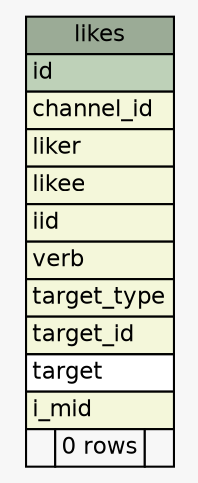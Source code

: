 // dot 2.26.3 on Linux 3.2.0-4-686-pae
// SchemaSpy rev 590
digraph "likes" {
  graph [
    rankdir="RL"
    bgcolor="#f7f7f7"
    nodesep="0.18"
    ranksep="0.46"
    fontname="Helvetica"
    fontsize="11"
  ];
  node [
    fontname="Helvetica"
    fontsize="11"
    shape="plaintext"
  ];
  edge [
    arrowsize="0.8"
  ];
  "likes" [
    label=<
    <TABLE BORDER="0" CELLBORDER="1" CELLSPACING="0" BGCOLOR="#ffffff">
      <TR><TD COLSPAN="3" BGCOLOR="#9bab96" ALIGN="CENTER">likes</TD></TR>
      <TR><TD PORT="id" COLSPAN="3" BGCOLOR="#bed1b8" ALIGN="LEFT">id</TD></TR>
      <TR><TD PORT="channel_id" COLSPAN="3" BGCOLOR="#f4f7da" ALIGN="LEFT">channel_id</TD></TR>
      <TR><TD PORT="liker" COLSPAN="3" BGCOLOR="#f4f7da" ALIGN="LEFT">liker</TD></TR>
      <TR><TD PORT="likee" COLSPAN="3" BGCOLOR="#f4f7da" ALIGN="LEFT">likee</TD></TR>
      <TR><TD PORT="iid" COLSPAN="3" BGCOLOR="#f4f7da" ALIGN="LEFT">iid</TD></TR>
      <TR><TD PORT="verb" COLSPAN="3" BGCOLOR="#f4f7da" ALIGN="LEFT">verb</TD></TR>
      <TR><TD PORT="target_type" COLSPAN="3" BGCOLOR="#f4f7da" ALIGN="LEFT">target_type</TD></TR>
      <TR><TD PORT="target_id" COLSPAN="3" BGCOLOR="#f4f7da" ALIGN="LEFT">target_id</TD></TR>
      <TR><TD PORT="target" COLSPAN="3" ALIGN="LEFT">target</TD></TR>
      <TR><TD PORT="i_mid" COLSPAN="3" BGCOLOR="#f4f7da" ALIGN="LEFT">i_mid</TD></TR>
      <TR><TD ALIGN="LEFT" BGCOLOR="#f7f7f7">  </TD><TD ALIGN="RIGHT" BGCOLOR="#f7f7f7">0 rows</TD><TD ALIGN="RIGHT" BGCOLOR="#f7f7f7">  </TD></TR>
    </TABLE>>
    URL="tables/likes.html"
    tooltip="likes"
  ];
}
